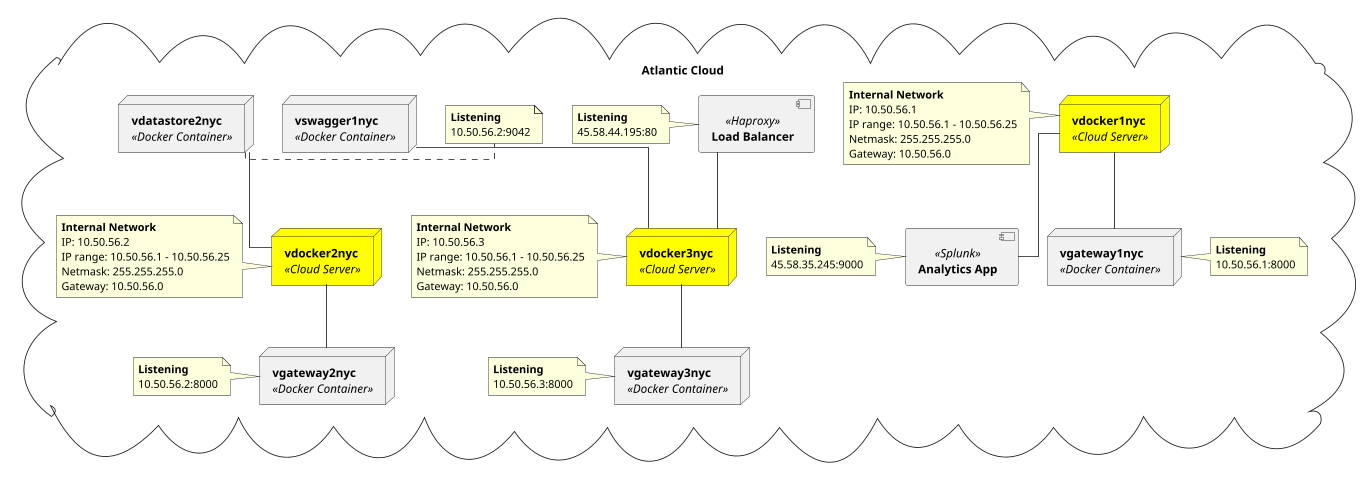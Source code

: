 @startuml

scale 5/6
skinparam linetype ortho

cloud "Atlantic Cloud" {

node v1 #Yellow [<b>vdocker1nyc</b>
                <i><<Cloud Server>></i>]
node v2 #Yellow [<b>vdocker2nyc</b>
                <i><<Cloud Server>></i>]
node v3 #Yellow [<b>vdocker3nyc</b>
                <i><<Cloud Server>></i>]

node g1 [<b>vgateway1nyc</b>
        <i><<Docker Container>></i>]

node g2 [<b>vgateway2nyc</b>
        <i><<Docker Container>></i>]

node g3 [<b>vgateway3nyc</b>
        <i><<Docker Container>></i>]

node d1 [<b>vdatastore2nyc</b>
        <i><<Docker Container>></i>]    

node c1 [<b>vswagger1nyc</b>
        <i><<Docker Container>></i>]

[<b>Load Balancer</b>] <<Haproxy>> as l3


[<b>Analytics App</b>] <<Splunk>> as a1

'Notes
note left of v1:<b>Internal Network</b>\nIP: 10.50.56.1\nIP range: 10.50.56.1 - 10.50.56.25\nNetmask: 255.255.255.0\nGateway: 10.50.56.0
note left of v2:<b>Internal Network</b>\nIP: 10.50.56.2\nIP range: 10.50.56.1 - 10.50.56.25\nNetmask: 255.255.255.0\nGateway: 10.50.56.0
note left of v3:<b>Internal Network</b>\nIP: 10.50.56.3\nIP range: 10.50.56.1 - 10.50.56.25\nNetmask: 255.255.255.0\nGateway: 10.50.56.0

note right of g1:<b>Listening</b>\n10.50.56.1:8000
note left of g2:<b>Listening</b>\n10.50.56.2:8000
note left of g3:<b>Listening</b>\n10.50.56.3:8000
note left of a1:<b>Listening</b>\n45.58.35.245:9000

note left of l3:<b>Listening</b>\n45.58.44.195:80

note right of d1:<b>Listening</b>\n10.50.56.2:9042





}

'Enlances de maquinas hosts
v1 -- g1
v2 -- g2
v3 -- g3
v1 -- a1
l3 -- v3
d1 -- v2
c1 -- v3

@enduml
